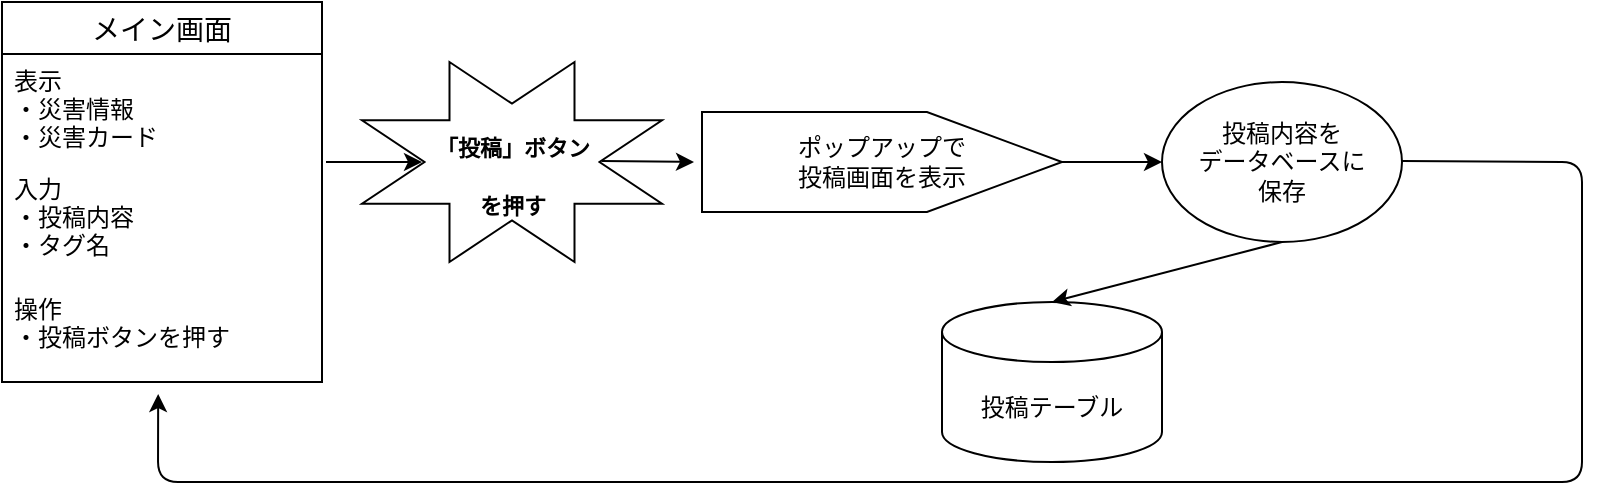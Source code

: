 <mxfile version="13.7.9" type="device"><diagram id="5oSIhlMfCAtmRrCKGh0x" name="ページ1"><mxGraphModel dx="1422" dy="800" grid="1" gridSize="10" guides="1" tooltips="1" connect="1" arrows="1" fold="1" page="1" pageScale="1" pageWidth="827" pageHeight="1169" math="0" shadow="0"><root><mxCell id="0"/><mxCell id="1" parent="0"/><mxCell id="2rtSPOfYCMrfIWrXHU8p-2" value="" style="endArrow=classic;html=1;" edge="1" parent="1"><mxGeometry width="50" height="50" relative="1" as="geometry"><mxPoint x="192" y="290" as="sourcePoint"/><mxPoint x="240" y="290" as="targetPoint"/></mxGeometry></mxCell><mxCell id="2rtSPOfYCMrfIWrXHU8p-3" value="" style="group" vertex="1" connectable="0" parent="1"><mxGeometry x="210" y="240" width="160" height="110" as="geometry"/></mxCell><mxCell id="2rtSPOfYCMrfIWrXHU8p-4" value="" style="verticalLabelPosition=bottom;verticalAlign=top;html=1;shape=mxgraph.basic.8_point_star;strokeColor=#000000;strokeWidth=1;" vertex="1" parent="2rtSPOfYCMrfIWrXHU8p-3"><mxGeometry width="150" height="100" as="geometry"/></mxCell><mxCell id="2rtSPOfYCMrfIWrXHU8p-5" value="&lt;font style=&quot;font-size: 11px&quot;&gt;「投稿」ボタン&lt;br&gt;を押す&lt;/font&gt;" style="text;strokeColor=none;fillColor=none;html=1;fontSize=24;fontStyle=1;verticalAlign=middle;align=center;" vertex="1" parent="2rtSPOfYCMrfIWrXHU8p-3"><mxGeometry x="30" y="35" width="90" height="35" as="geometry"/></mxCell><mxCell id="2rtSPOfYCMrfIWrXHU8p-6" value="" style="endArrow=classic;html=1;" edge="1" parent="2rtSPOfYCMrfIWrXHU8p-3"><mxGeometry width="50" height="50" relative="1" as="geometry"><mxPoint x="120" y="49.5" as="sourcePoint"/><mxPoint x="166" y="50" as="targetPoint"/></mxGeometry></mxCell><mxCell id="2rtSPOfYCMrfIWrXHU8p-8" value="投稿テーブル" style="shape=cylinder3;whiteSpace=wrap;html=1;boundedLbl=1;backgroundOutline=1;size=15;" vertex="1" parent="1"><mxGeometry x="500" y="360" width="110" height="80" as="geometry"/></mxCell><mxCell id="2rtSPOfYCMrfIWrXHU8p-9" value="メイン画面" style="swimlane;fontStyle=0;childLayout=stackLayout;horizontal=1;startSize=26;horizontalStack=0;resizeParent=1;resizeParentMax=0;resizeLast=0;collapsible=1;marginBottom=0;align=center;fontSize=14;strokeColor=#000000;strokeWidth=1;" vertex="1" parent="1"><mxGeometry x="30" y="210" width="160" height="190" as="geometry"/></mxCell><mxCell id="2rtSPOfYCMrfIWrXHU8p-10" value="表示&#10;・災害情報&#10;・災害カード&#10;&#10;" style="text;strokeColor=none;fillColor=none;spacingLeft=4;spacingRight=4;overflow=hidden;rotatable=0;points=[[0,0.5],[1,0.5]];portConstraint=eastwest;fontSize=12;" vertex="1" parent="2rtSPOfYCMrfIWrXHU8p-9"><mxGeometry y="26" width="160" height="54" as="geometry"/></mxCell><mxCell id="2rtSPOfYCMrfIWrXHU8p-11" value="入力&#10;・投稿内容&#10;・タグ名&#10;" style="text;strokeColor=none;fillColor=none;spacingLeft=4;spacingRight=4;overflow=hidden;rotatable=0;points=[[0,0.5],[1,0.5]];portConstraint=eastwest;fontSize=12;" vertex="1" parent="2rtSPOfYCMrfIWrXHU8p-9"><mxGeometry y="80" width="160" height="60" as="geometry"/></mxCell><mxCell id="2rtSPOfYCMrfIWrXHU8p-12" value="操作&#10;・投稿ボタンを押す&#10;" style="text;strokeColor=none;fillColor=none;spacingLeft=4;spacingRight=4;overflow=hidden;rotatable=0;points=[[0,0.5],[1,0.5]];portConstraint=eastwest;fontSize=12;" vertex="1" parent="2rtSPOfYCMrfIWrXHU8p-9"><mxGeometry y="140" width="160" height="50" as="geometry"/></mxCell><mxCell id="2rtSPOfYCMrfIWrXHU8p-13" value="" style="endArrow=classic;html=1;exitX=1;exitY=0.5;exitDx=0;exitDy=0;" edge="1" parent="1"><mxGeometry width="50" height="50" relative="1" as="geometry"><mxPoint x="500" y="290" as="sourcePoint"/><mxPoint x="540" y="290" as="targetPoint"/></mxGeometry></mxCell><mxCell id="2rtSPOfYCMrfIWrXHU8p-18" value="投稿内容を&lt;br&gt;データベースに&lt;br&gt;保存" style="ellipse;whiteSpace=wrap;html=1;strokeColor=#000000;strokeWidth=1;" vertex="1" parent="1"><mxGeometry x="610" y="250" width="120" height="80" as="geometry"/></mxCell><mxCell id="2rtSPOfYCMrfIWrXHU8p-19" value="" style="endArrow=classic;html=1;exitX=0.5;exitY=1;exitDx=0;exitDy=0;entryX=0.5;entryY=0;entryDx=0;entryDy=0;entryPerimeter=0;" edge="1" parent="1" source="2rtSPOfYCMrfIWrXHU8p-18" target="2rtSPOfYCMrfIWrXHU8p-8"><mxGeometry width="50" height="50" relative="1" as="geometry"><mxPoint x="550" y="420" as="sourcePoint"/><mxPoint x="600" y="370" as="targetPoint"/></mxGeometry></mxCell><mxCell id="2rtSPOfYCMrfIWrXHU8p-21" value="" style="endArrow=classic;html=1;entryX=0.488;entryY=1.12;entryDx=0;entryDy=0;entryPerimeter=0;" edge="1" parent="1" target="2rtSPOfYCMrfIWrXHU8p-12"><mxGeometry width="50" height="50" relative="1" as="geometry"><mxPoint x="730" y="289.5" as="sourcePoint"/><mxPoint x="90" y="450" as="targetPoint"/><Array as="points"><mxPoint x="820" y="290"/><mxPoint x="820" y="450"/><mxPoint x="108" y="450"/></Array></mxGeometry></mxCell><mxCell id="2rtSPOfYCMrfIWrXHU8p-27" value="ポップアップで&lt;br&gt;投稿画面を表示" style="shape=offPageConnector;whiteSpace=wrap;html=1;rotation=0;direction=north;flipV=1;" vertex="1" parent="1"><mxGeometry x="380" y="265" width="180" height="50" as="geometry"/></mxCell><mxCell id="2rtSPOfYCMrfIWrXHU8p-28" value="" style="endArrow=classic;html=1;entryX=0;entryY=0.5;entryDx=0;entryDy=0;exitX=0.5;exitY=1;exitDx=0;exitDy=0;" edge="1" parent="1" source="2rtSPOfYCMrfIWrXHU8p-27" target="2rtSPOfYCMrfIWrXHU8p-18"><mxGeometry width="50" height="50" relative="1" as="geometry"><mxPoint x="660" y="410" as="sourcePoint"/><mxPoint x="710" y="360" as="targetPoint"/></mxGeometry></mxCell></root></mxGraphModel></diagram></mxfile>